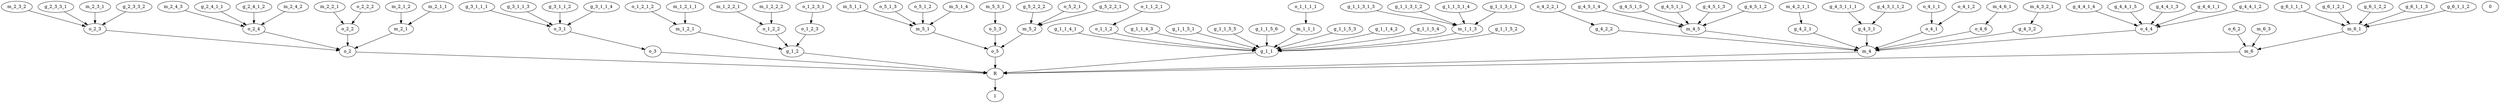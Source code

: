 digraph G {
  g_6_1_2_2;
  g_6_1_1_3;
  o_4_1;
  g_2_4_1_2;
  m_5_2;
  o_5_1_3;
  m_5_1;
  o_4_4;
  g_4_3_1_1_2;
  m_5_3_1;
  g_4_4_1_3;
  g_6_1_1_2;
  o_2_2;
  m_6;
  g_4_5_1_2;
  g_5_2_2_1;
  m_2_4_2;
  g_4_5_1_4;
  g_6_1_1_1;
  m_2_1_2;
  g_1_1_4_3;
  g_1_1_5_1;
  g_1_1_5_5;
  m_2_4_3;
  o_2;
  g_2_4_1_1;
  m_2_1_1;
  g_5_2_2_2;
  g_4_2_2;
  g_4_4_1_1;
  o_1_1_2_1;
  m_4_5;
  g_1_1_5_6;
  m_1_2_2_2;
  o_3;
  m_2_3_1;
  0;
  m_2_1;
  m_1_1_1;
  g_4_4_1_2;
  g_1_1_5_3;
  g_1_1_3_1_4;
  o_5_2_1;
  g_1_1_3_1_1;
  m_1_2_1_1;
  g_2_3_3_2;
  g_1_1_4_2;
  g_4_3_1_1_1;
  g_6_1_2_1;
  g_1_1_5_4;
  o_3_1;
  o_2_3;
  g_4_2_1;
  o_1_2_3_1;
  g_4_5_1_5;
  g_1_1_3_1_3;
  o_5_1_2;
  o_1_2_1_2;
  g_3_1_1_2;
  m_2_2_1;
  g_1_2;
  m_2_3_2;
  o_4_1_1;
  o_1_2_3;
  g_4_5_1_1;
  1;
  o_2_4;
  o_6_2;
  m_1_1_3;
  o_4_2_2_1;
  o_5;
  R;
  m_1_2_2_1;
  m_6_1;
  m_5_1_4;
  g_1_1;
  m_5_1_1;
  g_2_3_3_1;
  g_4_4_1_4;
  m_1_2_1;
  o_5_3;
  g_4_3_1;
  g_1_1_5_2;
  m_4_2_1_1;
  m_4_6_1;
  g_1_1_3_1_2;
  m_4_3_2_1;
  m_6_3;
  o_4_6;
  g_4_4_1_5;
  m_4;
  g_1_1_4_1;
  g_3_1_1_4;
  o_2_2_2;
  g_3_1_1_1;
  g_3_1_1_3;
  o_1_1_2;
  o_1_2_2;
  o_4_1_2;
  g_4_5_1_3;
  o_1_1_1_1;
  g_4_3_2;
  m_2_2_1 -> o_2_2;
  m_2_1_2 -> m_2_1;
  g_1_1 -> R;
  m_4_2_1_1 -> g_4_2_1;
  g_4_5_1_5 -> m_4_5;
  g_3_1_1_3 -> o_3_1;
  g_1_1_3_1_3 -> m_1_1_3;
  o_1_1_1_1 -> m_1_1_1;
  o_5 -> R;
  o_2_2_2 -> o_2_2;
  m_4_5 -> m_4;
  g_5_2_2_1 -> m_5_2;
  m_1_2_1_1 -> m_1_2_1;
  g_1_1_4_1 -> g_1_1;
  g_1_1_5_3 -> g_1_1;
  m_2_1_1 -> m_2_1;
  m_2_3_1 -> o_2_3;
  g_1_1_3_1_1 -> m_1_1_3;
  g_4_2_2 -> m_4;
  m_5_2 -> o_5;
  g_1_1_5_2 -> g_1_1;
  m_6_1 -> m_6;
  o_2_3 -> o_2;
  g_6_1_2_2 -> m_6_1;
  g_4_3_2 -> m_4;
  g_4_2_1 -> m_4;
  o_5_2_1 -> m_5_2;
  g_2_3_3_2 -> o_2_3;
  m_6_3 -> m_6;
  m_1_2_1 -> g_1_2;
  o_4_1 -> m_4;
  o_1_1_2_1 -> o_1_1_2;
  g_4_5_1_4 -> m_4_5;
  g_1_1_4_3 -> g_1_1;
  g_2_4_1_2 -> o_2_4;
  o_5_3 -> o_5;
  m_4_6_1 -> o_4_6;
  o_1_2_2 -> g_1_2;
  g_6_1_1_1 -> m_6_1;
  m_2_4_2 -> o_2_4;
  o_4_6 -> m_4;
  g_4_4_1_1 -> o_4_4;
  g_1_1_4_2 -> g_1_1;
  o_1_1_2 -> g_1_1;
  g_1_1_5_6 -> g_1_1;
  o_6_2 -> m_6;
  R -> 1;
  o_1_2_3 -> g_1_2;
  g_4_3_1_1_2 -> g_4_3_1;
  m_2_4_3 -> o_2_4;
  o_1_2_1_2 -> m_1_2_1;
  o_2_4 -> o_2;
  g_3_1_1_2 -> o_3_1;
  g_4_4_1_2 -> o_4_4;
  o_5_1_2 -> m_5_1;
  g_1_2 -> R;
  m_5_1_1 -> m_5_1;
  o_4_1_2 -> o_4_1;
  o_3 -> R;
  g_4_4_1_5 -> o_4_4;
  o_4_1_1 -> o_4_1;
  o_3_1 -> o_3;
  g_4_3_1 -> m_4;
  g_5_2_2_2 -> m_5_2;
  g_4_5_1_2 -> m_4_5;
  g_1_1_3_1_2 -> m_1_1_3;
  g_3_1_1_1 -> o_3_1;
  g_4_4_1_4 -> o_4_4;
  g_1_1_5_4 -> g_1_1;
  g_4_5_1_1 -> m_4_5;
  m_1_2_2_2 -> o_1_2_2;
  m_4 -> R;
  o_2_2 -> o_2;
  o_1_2_3_1 -> o_1_2_3;
  o_4_4 -> m_4;
  m_1_2_2_1 -> o_1_2_2;
  m_2_1 -> o_2;
  m_5_1_4 -> m_5_1;
  g_4_3_1_1_1 -> g_4_3_1;
  g_2_4_1_1 -> o_2_4;
  m_2_3_2 -> o_2_3;
  g_1_1_5_1 -> g_1_1;
  g_4_5_1_3 -> m_4_5;
  m_4_3_2_1 -> g_4_3_2;
  g_4_4_1_3 -> o_4_4;
  m_6 -> R;
  o_5_1_3 -> m_5_1;
  o_4_2_2_1 -> g_4_2_2;
  m_5_3_1 -> o_5_3;
  m_1_1_3 -> g_1_1;
  g_1_1_5_5 -> g_1_1;
  m_1_1_1 -> g_1_1;
  o_2 -> R;
  g_6_1_1_2 -> m_6_1;
  g_1_1_3_1_4 -> m_1_1_3;
  g_2_3_3_1 -> o_2_3;
  m_5_1 -> o_5;
  g_6_1_2_1 -> m_6_1;
  g_6_1_1_3 -> m_6_1;
  g_3_1_1_4 -> o_3_1;
}
